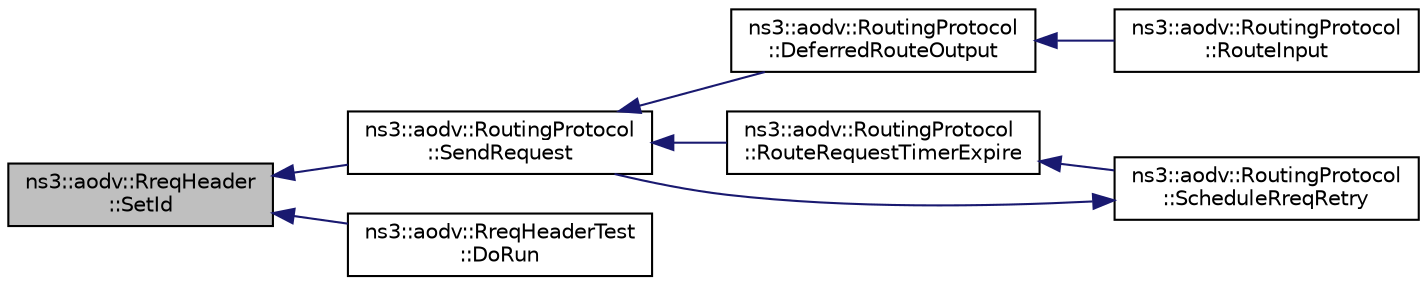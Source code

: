 digraph "ns3::aodv::RreqHeader::SetId"
{
  edge [fontname="Helvetica",fontsize="10",labelfontname="Helvetica",labelfontsize="10"];
  node [fontname="Helvetica",fontsize="10",shape=record];
  rankdir="LR";
  Node1 [label="ns3::aodv::RreqHeader\l::SetId",height=0.2,width=0.4,color="black", fillcolor="grey75", style="filled", fontcolor="black"];
  Node1 -> Node2 [dir="back",color="midnightblue",fontsize="10",style="solid"];
  Node2 [label="ns3::aodv::RoutingProtocol\l::SendRequest",height=0.2,width=0.4,color="black", fillcolor="white", style="filled",URL="$db/dd0/classns3_1_1aodv_1_1RoutingProtocol.html#a483f8df4d7855b2a71e506f665ca0828",tooltip="Send RREQ. "];
  Node2 -> Node3 [dir="back",color="midnightblue",fontsize="10",style="solid"];
  Node3 [label="ns3::aodv::RoutingProtocol\l::DeferredRouteOutput",height=0.2,width=0.4,color="black", fillcolor="white", style="filled",URL="$db/dd0/classns3_1_1aodv_1_1RoutingProtocol.html#a3e53873fd2f4dad41aeba24b9a16ce48",tooltip="Queue packet and send route request. "];
  Node3 -> Node4 [dir="back",color="midnightblue",fontsize="10",style="solid"];
  Node4 [label="ns3::aodv::RoutingProtocol\l::RouteInput",height=0.2,width=0.4,color="black", fillcolor="white", style="filled",URL="$db/dd0/classns3_1_1aodv_1_1RoutingProtocol.html#a2190605f405bf68aef54630652988163",tooltip="Route an input packet (to be forwarded or locally delivered) "];
  Node2 -> Node5 [dir="back",color="midnightblue",fontsize="10",style="solid"];
  Node5 [label="ns3::aodv::RoutingProtocol\l::RouteRequestTimerExpire",height=0.2,width=0.4,color="black", fillcolor="white", style="filled",URL="$db/dd0/classns3_1_1aodv_1_1RoutingProtocol.html#ae2ede2e919e00345ce1ba385c0527611",tooltip="Handle route discovery process. "];
  Node5 -> Node6 [dir="back",color="midnightblue",fontsize="10",style="solid"];
  Node6 [label="ns3::aodv::RoutingProtocol\l::ScheduleRreqRetry",height=0.2,width=0.4,color="black", fillcolor="white", style="filled",URL="$db/dd0/classns3_1_1aodv_1_1RoutingProtocol.html#a85e17b36131d0582099347a4379bef11"];
  Node6 -> Node2 [dir="back",color="midnightblue",fontsize="10",style="solid"];
  Node1 -> Node7 [dir="back",color="midnightblue",fontsize="10",style="solid"];
  Node7 [label="ns3::aodv::RreqHeaderTest\l::DoRun",height=0.2,width=0.4,color="black", fillcolor="white", style="filled",URL="$d9/d51/structns3_1_1aodv_1_1RreqHeaderTest.html#a0414012446d85ac0d24b76d6c148f440",tooltip="Implementation to actually run this TestCase. "];
}

